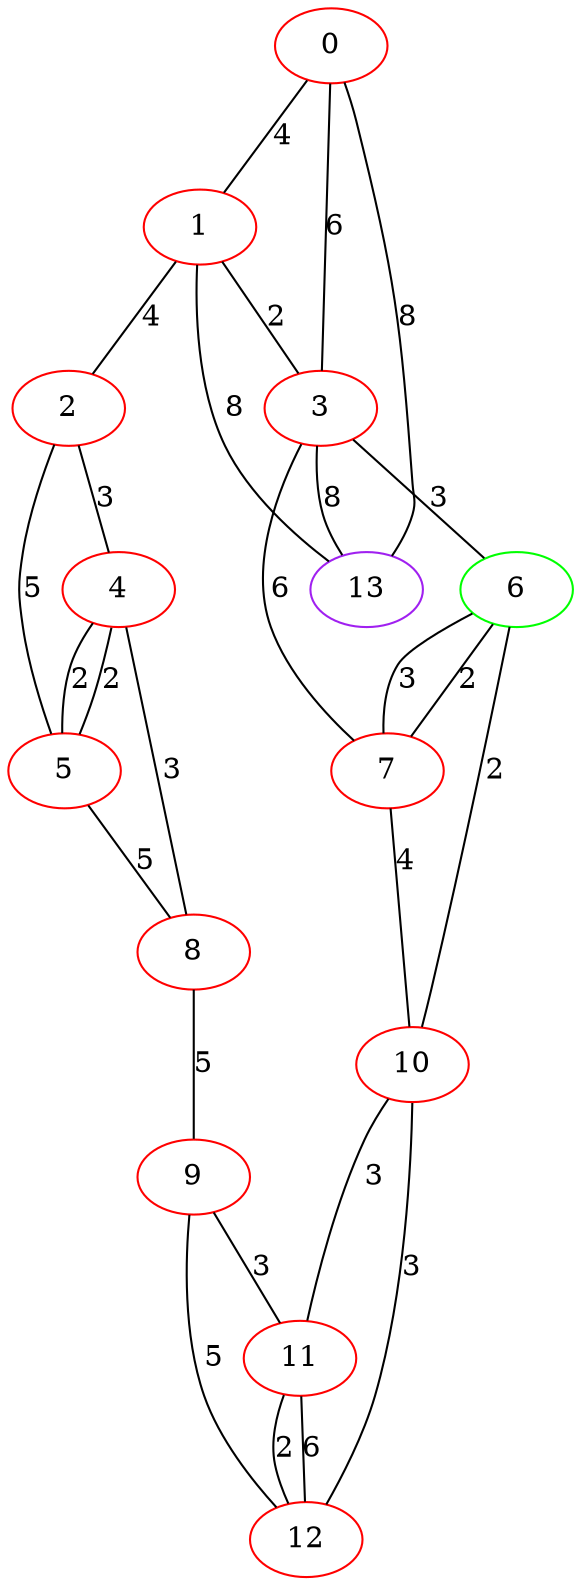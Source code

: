 graph "" {
0 [color=red, weight=1];
1 [color=red, weight=1];
2 [color=red, weight=1];
3 [color=red, weight=1];
4 [color=red, weight=1];
5 [color=red, weight=1];
6 [color=green, weight=2];
7 [color=red, weight=1];
8 [color=red, weight=1];
9 [color=red, weight=1];
10 [color=red, weight=1];
11 [color=red, weight=1];
12 [color=red, weight=1];
13 [color=purple, weight=4];
0 -- 1  [key=0, label=4];
0 -- 3  [key=0, label=6];
0 -- 13  [key=0, label=8];
1 -- 2  [key=0, label=4];
1 -- 3  [key=0, label=2];
1 -- 13  [key=0, label=8];
2 -- 4  [key=0, label=3];
2 -- 5  [key=0, label=5];
3 -- 13  [key=0, label=8];
3 -- 6  [key=0, label=3];
3 -- 7  [key=0, label=6];
4 -- 8  [key=0, label=3];
4 -- 5  [key=0, label=2];
4 -- 5  [key=1, label=2];
5 -- 8  [key=0, label=5];
6 -- 10  [key=0, label=2];
6 -- 7  [key=0, label=3];
6 -- 7  [key=1, label=2];
7 -- 10  [key=0, label=4];
8 -- 9  [key=0, label=5];
9 -- 11  [key=0, label=3];
9 -- 12  [key=0, label=5];
10 -- 11  [key=0, label=3];
10 -- 12  [key=0, label=3];
11 -- 12  [key=0, label=2];
11 -- 12  [key=1, label=6];
}
